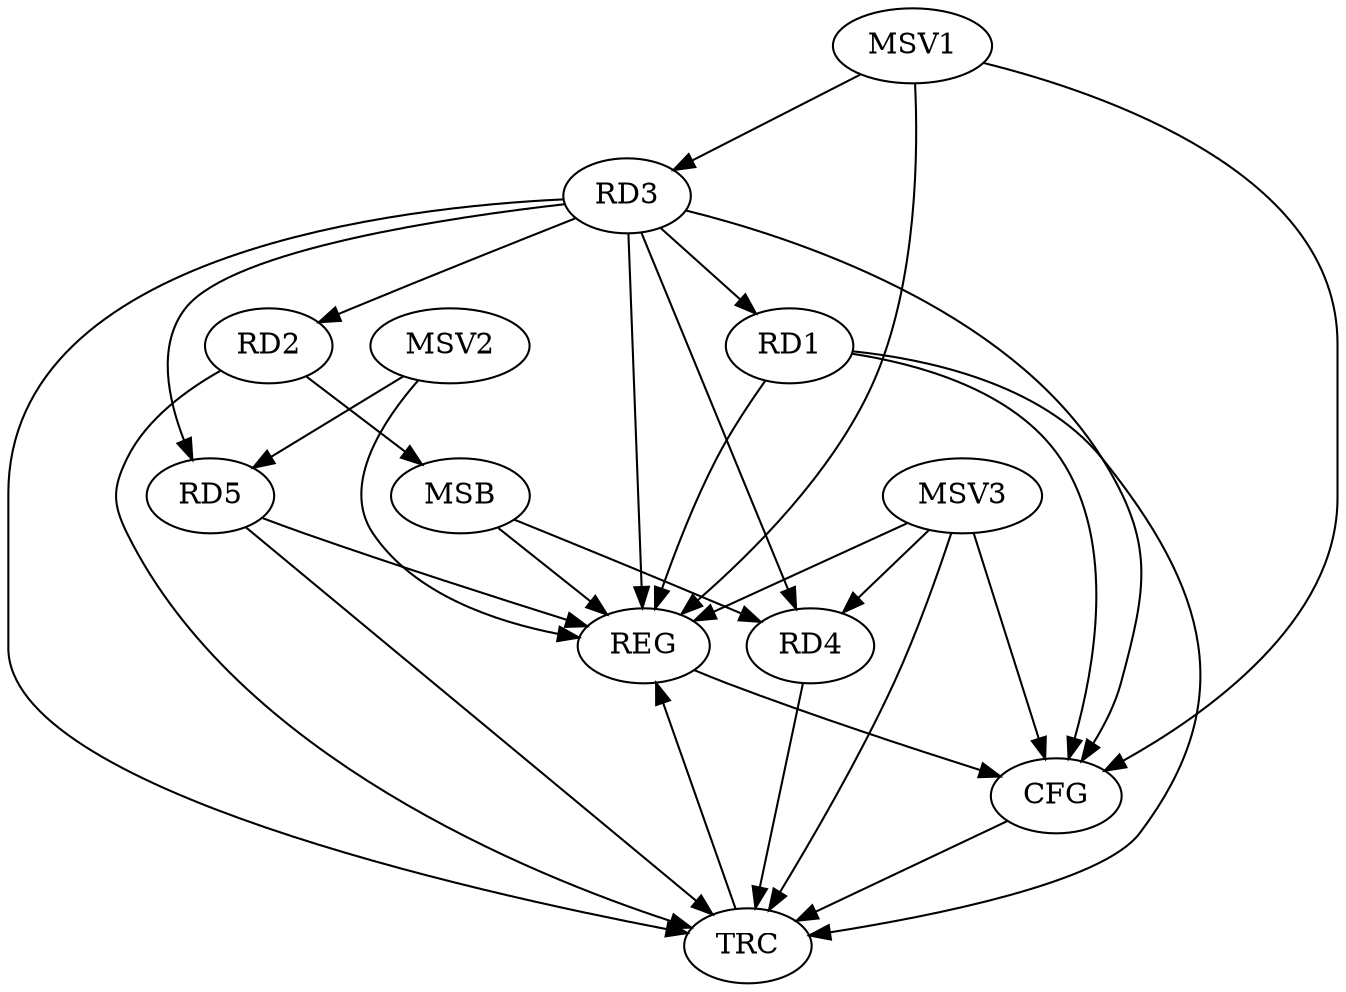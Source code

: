 strict digraph G {
  RD1 [ label="RD1" ];
  RD2 [ label="RD2" ];
  RD3 [ label="RD3" ];
  RD4 [ label="RD4" ];
  RD5 [ label="RD5" ];
  REG [ label="REG" ];
  MSB [ label="MSB" ];
  CFG [ label="CFG" ];
  TRC [ label="TRC" ];
  MSV1 [ label="MSV1" ];
  MSV2 [ label="MSV2" ];
  MSV3 [ label="MSV3" ];
  RD3 -> RD5;
  RD1 -> REG;
  RD3 -> REG;
  RD5 -> REG;
  RD2 -> MSB;
  MSB -> RD4;
  MSB -> REG;
  RD3 -> CFG;
  RD1 -> CFG;
  REG -> CFG;
  RD1 -> TRC;
  RD2 -> TRC;
  RD3 -> TRC;
  RD4 -> TRC;
  RD5 -> TRC;
  CFG -> TRC;
  TRC -> REG;
  RD3 -> RD2;
  RD3 -> RD4;
  RD3 -> RD1;
  MSV1 -> RD3;
  MSV1 -> REG;
  MSV1 -> CFG;
  MSV2 -> RD5;
  MSV2 -> REG;
  MSV3 -> RD4;
  MSV3 -> REG;
  MSV3 -> TRC;
  MSV3 -> CFG;
}
